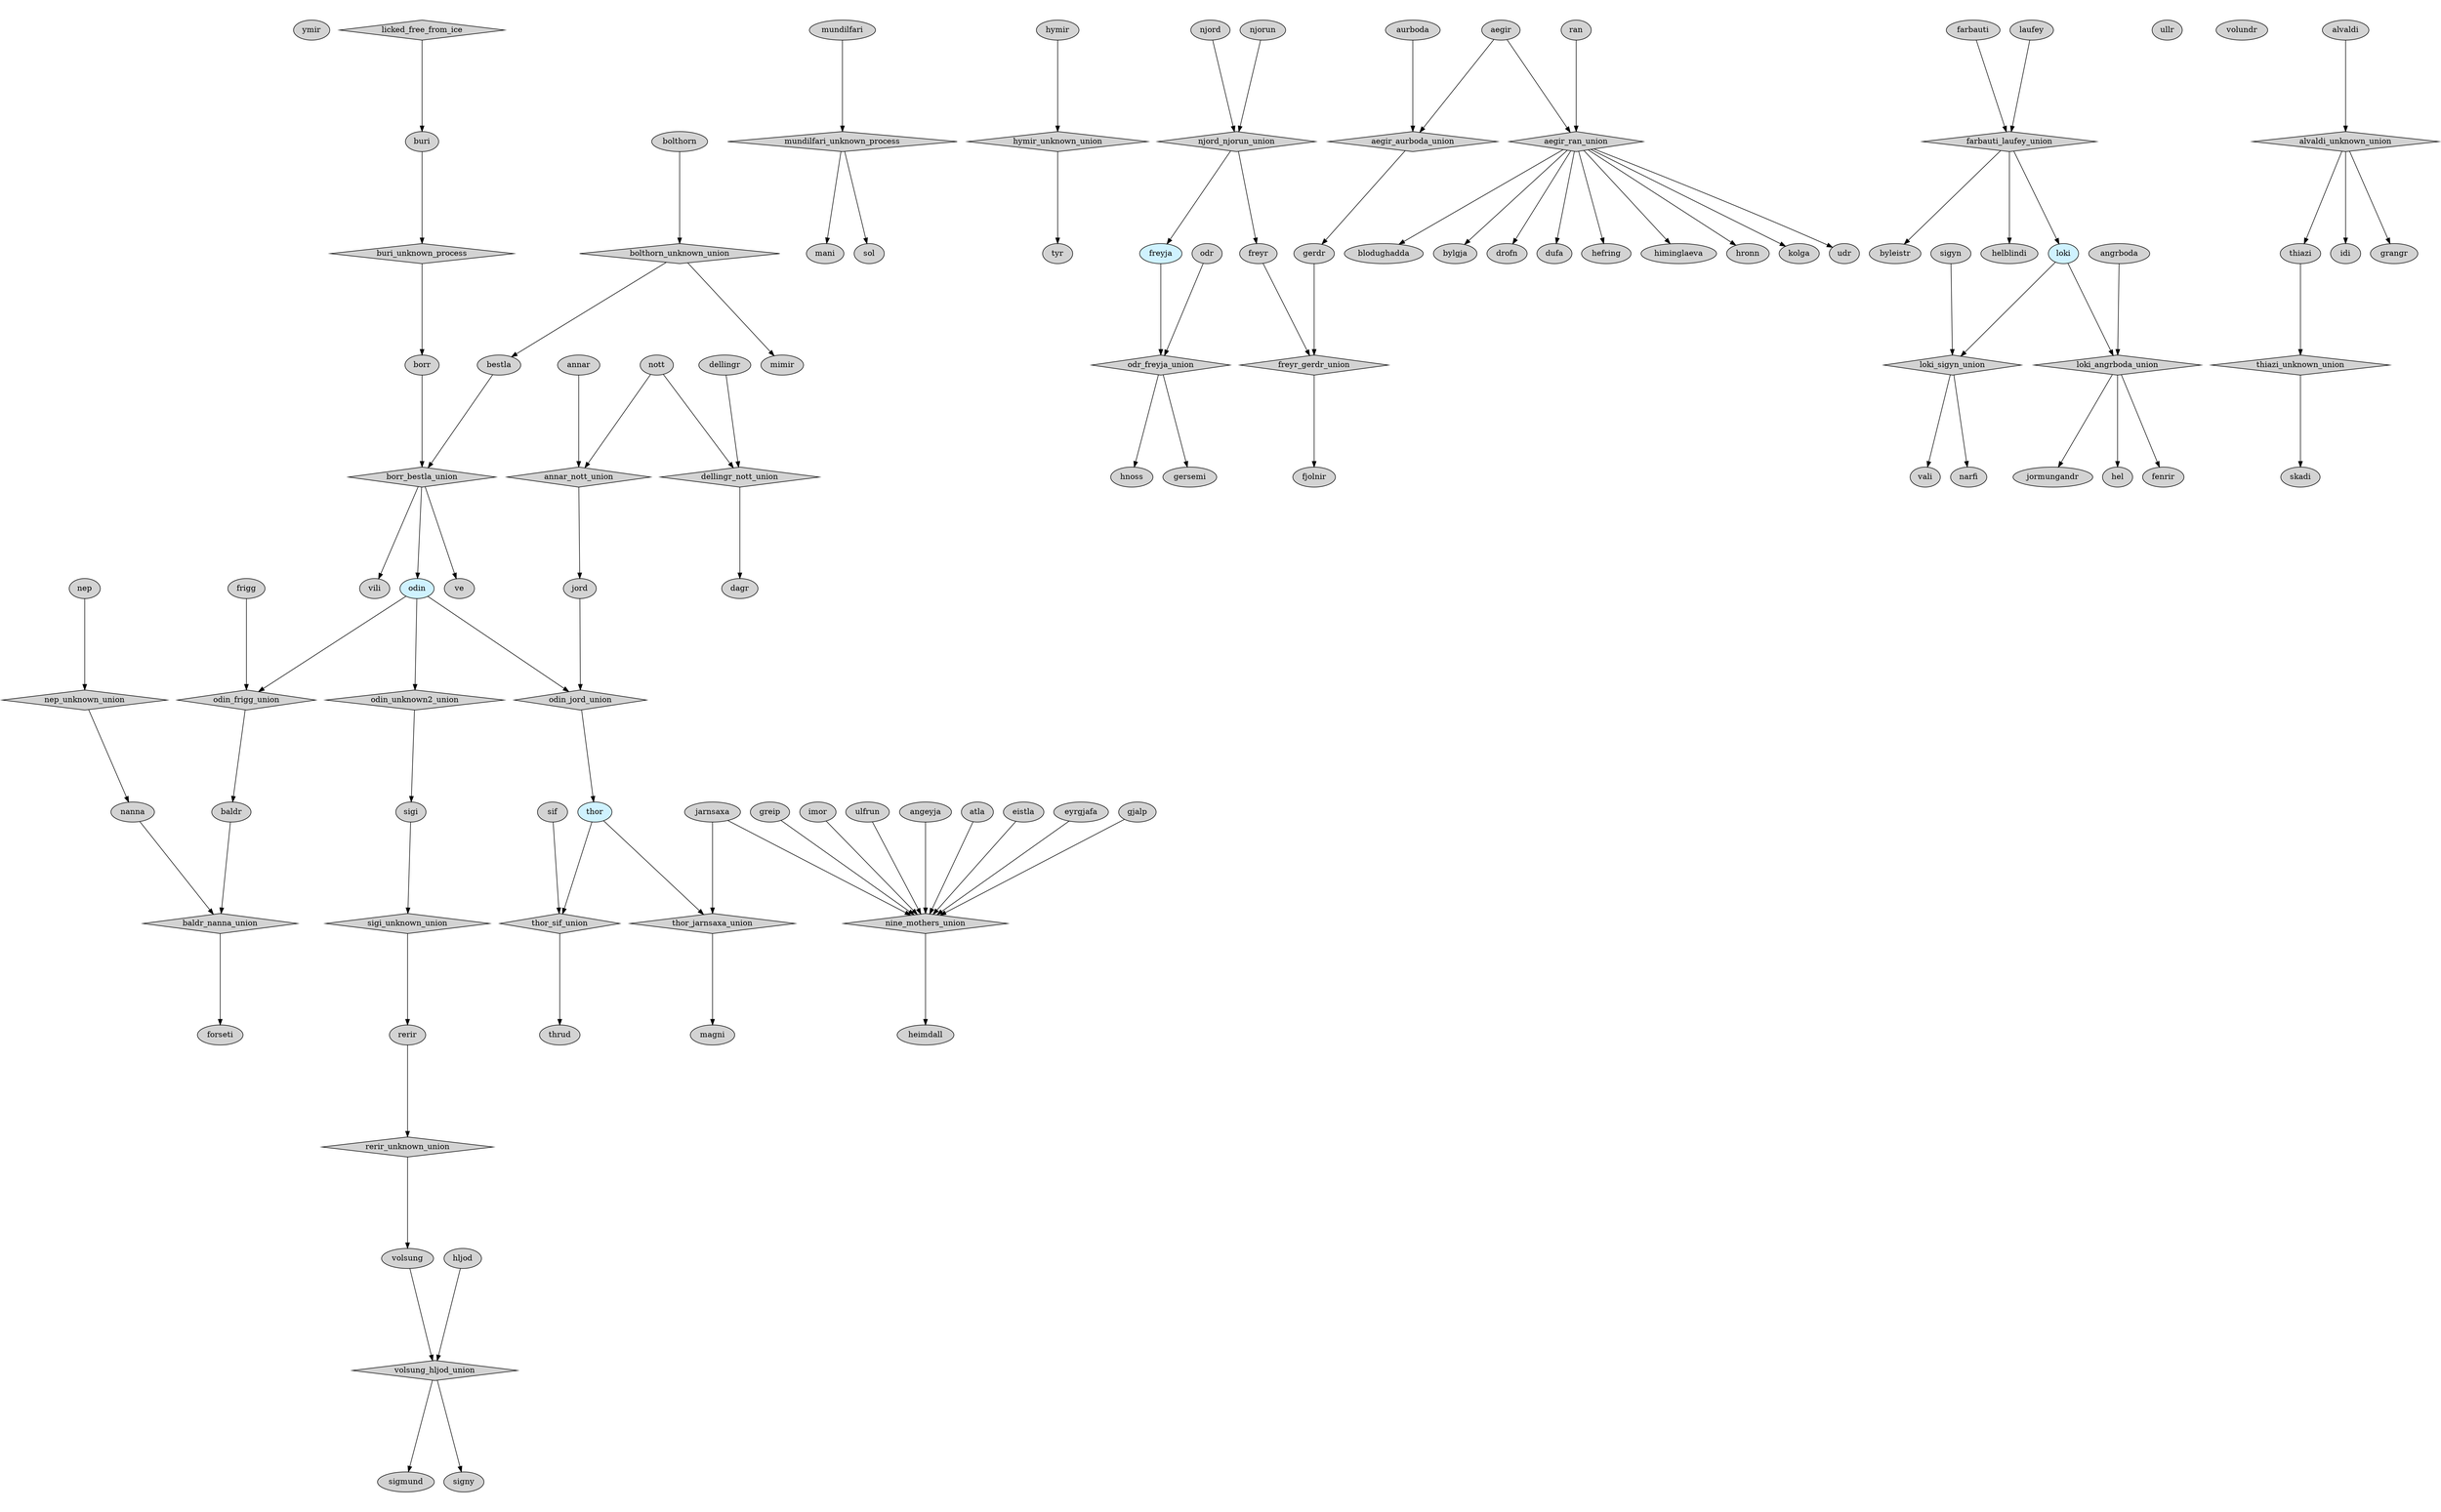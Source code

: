 digraph norse {
  ratio=0.619
  node [style=filled]

  ymir;

  licked_free_from_ice [shape=diamond];
  buri;
  licked_free_from_ice -> buri;

  buri_unknown_process [shape=diamond];
  borr;
  buri -> buri_unknown_process;
  buri_unknown_process -> borr;

  mundilfari;

  mundilfari_unknown_process [shape=diamond];
  mani;
  sol;
  mundilfari -> mundilfari_unknown_process;
  mundilfari_unknown_process -> mani;
  mundilfari_unknown_process -> sol;

  annar;
  nott;
  dellingr;

  dellingr_nott_union [shape=diamond];
  dagr;
  dellingr -> dellingr_nott_union;
  nott -> dellingr_nott_union;
  dellingr_nott_union -> dagr;

  annar_nott_union [shape=diamond];
  jord;
  annar -> annar_nott_union;
  nott -> annar_nott_union;
  annar_nott_union -> jord;

  bolthorn;

  bolthorn_unknown_union [shape=diamond];
  bestla;
  mimir;
  bolthorn -> bolthorn_unknown_union;
  bolthorn_unknown_union -> bestla;
  bolthorn_unknown_union -> mimir;

  borr_bestla_union [shape=diamond];
  odin [fillcolor="#cff2ff"];
  ve;
  vili;
  borr -> borr_bestla_union;
  bestla -> borr_bestla_union;
  borr_bestla_union -> odin;
  borr_bestla_union -> ve;
  borr_bestla_union -> vili;

  frigg;
  hymir;

  hymir_unknown_union [shape=diamond];
  tyr;
  hymir -> hymir_unknown_union;
  hymir_unknown_union -> tyr;

  odin_frigg_union [shape=diamond];
  baldr;
  odin -> odin_frigg_union;
  frigg -> odin_frigg_union;
  odin_frigg_union -> baldr;

  odin_jord_union [shape=diamond];
  thor [fillcolor="#cff2ff"];
  odin -> odin_jord_union;
  jord -> odin_jord_union;
  odin_jord_union -> thor;

  nep;

  nep_unknown_union [shape=diamond];
  nanna;
  nep -> nep_unknown_union;
  nep_unknown_union -> nanna;

  baldr_nanna_union [shape=diamond];
  forseti;
  baldr -> baldr_nanna_union;
  nanna -> baldr_nanna_union;
  baldr_nanna_union -> forseti;

  sif;

  thor_sif_union [shape=diamond];
  thrud;
  thor -> thor_sif_union;
  sif -> thor_sif_union;
  thor_sif_union -> thrud;

  thor_jarnsaxa_union [shape=diamond];
  magni;
  thor -> thor_jarnsaxa_union;
  jarnsaxa -> thor_jarnsaxa_union;
  thor_jarnsaxa_union -> magni;

  njord;
  njorun;

  njord_njorun_union [shape=diamond];
  freyja [fillcolor="#cff2ff"];
  freyr;
  njord -> njord_njorun_union;
  njorun -> njord_njorun_union;
  njord_njorun_union -> freyja;
  njord_njorun_union -> freyr;

  odr_freyja_union [shape=diamond];
  hnoss;
  gersemi;
  odr -> odr_freyja_union;
  freyja -> odr_freyja_union;
  odr_freyja_union -> hnoss;
  odr_freyja_union -> gersemi;

  farbauti;
  laufey;

  farbauti_laufey_union [shape=diamond];
  loki [fillcolor="#cff2ff"];
  helblindi;
  byleistr;
  farbauti -> farbauti_laufey_union;
  laufey -> farbauti_laufey_union;
  farbauti_laufey_union -> loki;
  farbauti_laufey_union -> helblindi;
  farbauti_laufey_union -> byleistr;

  sigyn;

  loki_sigyn_union [shape=diamond];
  narfi;
  vali;
  loki -> loki_sigyn_union;
  sigyn -> loki_sigyn_union;
  loki_sigyn_union -> narfi;
  loki_sigyn_union -> vali;

  angrboda;

  loki_angrboda_union [shape=diamond];
  loki -> loki_angrboda_union;
  angrboda -> loki_angrboda_union;
  loki_angrboda_union -> hel;
  loki_angrboda_union -> fenrir;
  loki_angrboda_union -> jormungandr;

  angeyja;
  atla;
  eistla;
  eyrgjafa;
  gjalp;
  greip;
  imor;
  jarnsaxa;
  ulfrun;

  nine_mothers_union [shape=diamond];
  heimdall;
  angeyja -> nine_mothers_union;
  atla -> nine_mothers_union;
  eistla -> nine_mothers_union;
  eyrgjafa -> nine_mothers_union;
  gjalp -> nine_mothers_union;
  greip -> nine_mothers_union;
  imor -> nine_mothers_union;
  jarnsaxa -> nine_mothers_union;
  ulfrun -> nine_mothers_union;
  nine_mothers_union -> heimdall;

  ullr;
  volundr;
  alvaldi;

  alvaldi_unknown_union [shape=diamond];
  thiazi;
  idi;
  grangr;
  alvaldi -> alvaldi_unknown_union;
  alvaldi_unknown_union -> thiazi;
  alvaldi_unknown_union -> idi;
  alvaldi_unknown_union -> grangr;

  thiazi_unknown_union [shape=diamond];
  skadi;
  thiazi -> thiazi_unknown_union;
  thiazi_unknown_union -> skadi;

  ran;
  aegir;

  aurboda;
  aegir_aurboda_union [shape=diamond];
  gerdr;
  aegir -> aegir_aurboda_union;
  aurboda -> aegir_aurboda_union;
  aegir_aurboda_union -> gerdr;
  
  freyr_gerdr_union [shape=diamond];
  fjolnir;
  freyr -> freyr_gerdr_union;
  gerdr -> freyr_gerdr_union;
  freyr_gerdr_union -> fjolnir;

  aegir_ran_union [shape=diamond];
  blodughadda;
  bylgja;
  drofn;
  dufa;
  hefring;
  himinglaeva;
  hronn;
  kolga;
  udr;
  aegir -> aegir_ran_union;
  ran -> aegir_ran_union;
  aegir_ran_union -> blodughadda;
  aegir_ran_union -> bylgja;
  aegir_ran_union -> drofn;
  aegir_ran_union -> dufa;
  aegir_ran_union -> hefring;
  aegir_ran_union -> himinglaeva;
  aegir_ran_union -> hronn;
  aegir_ran_union -> kolga;
  aegir_ran_union -> udr;

  odin_unknown2_union [shape=diamond];
  odin -> odin_unknown2_union;
  odin_unknown2_union -> sigi;

  sigi_unknown_union [shape=diamond];
  sigi -> sigi_unknown_union;
  sigi_unknown_union -> rerir;

  rerir_unknown_union [shape=diamond];
  rerir -> rerir_unknown_union;
  volsung;
  rerir_unknown_union -> volsung;

  hljod;

  volsung_hljod_union [shape=diamond];
  sigmund;
  signy;
  volsung -> volsung_hljod_union;
  hljod -> volsung_hljod_union;
  volsung_hljod_union -> sigmund;
  volsung_hljod_union -> signy;
}
